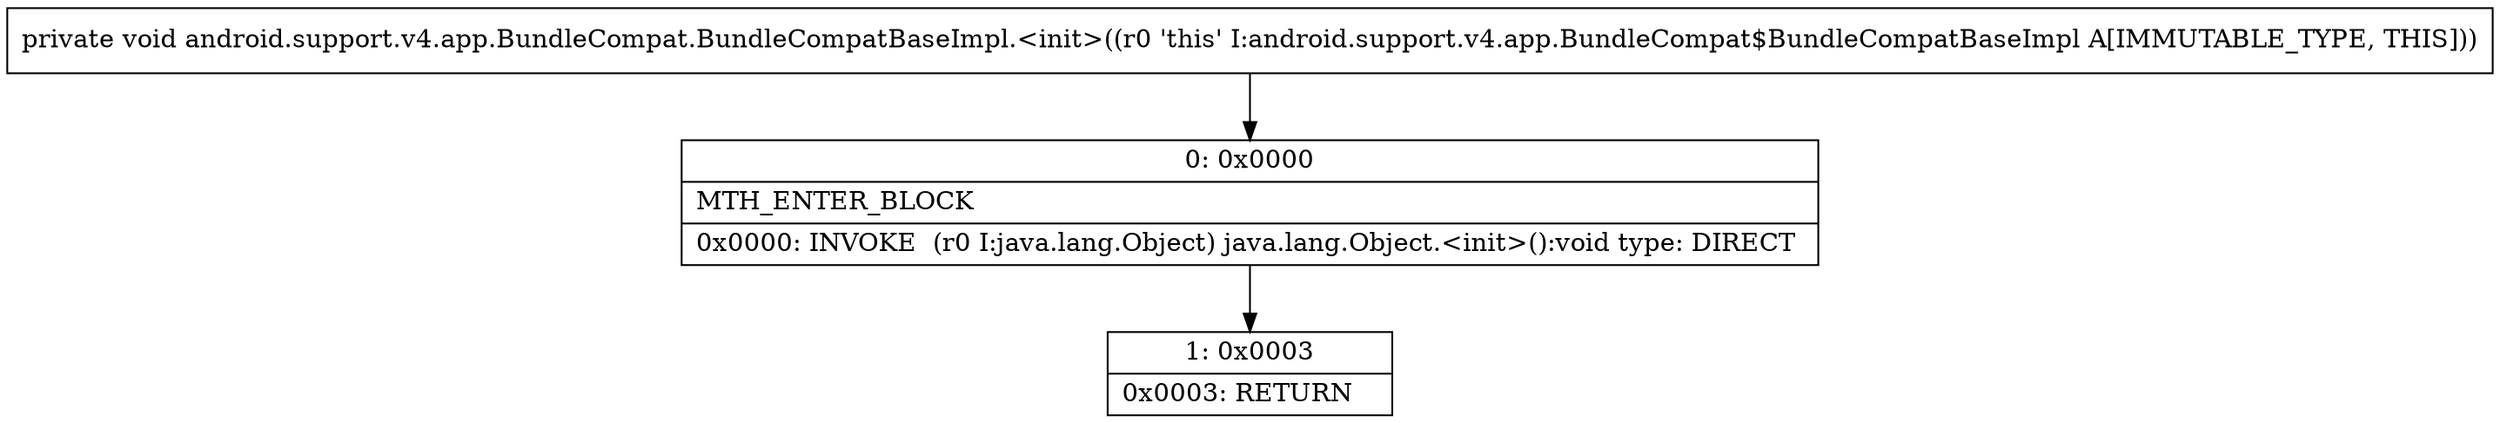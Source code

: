 digraph "CFG forandroid.support.v4.app.BundleCompat.BundleCompatBaseImpl.\<init\>()V" {
Node_0 [shape=record,label="{0\:\ 0x0000|MTH_ENTER_BLOCK\l|0x0000: INVOKE  (r0 I:java.lang.Object) java.lang.Object.\<init\>():void type: DIRECT \l}"];
Node_1 [shape=record,label="{1\:\ 0x0003|0x0003: RETURN   \l}"];
MethodNode[shape=record,label="{private void android.support.v4.app.BundleCompat.BundleCompatBaseImpl.\<init\>((r0 'this' I:android.support.v4.app.BundleCompat$BundleCompatBaseImpl A[IMMUTABLE_TYPE, THIS])) }"];
MethodNode -> Node_0;
Node_0 -> Node_1;
}

